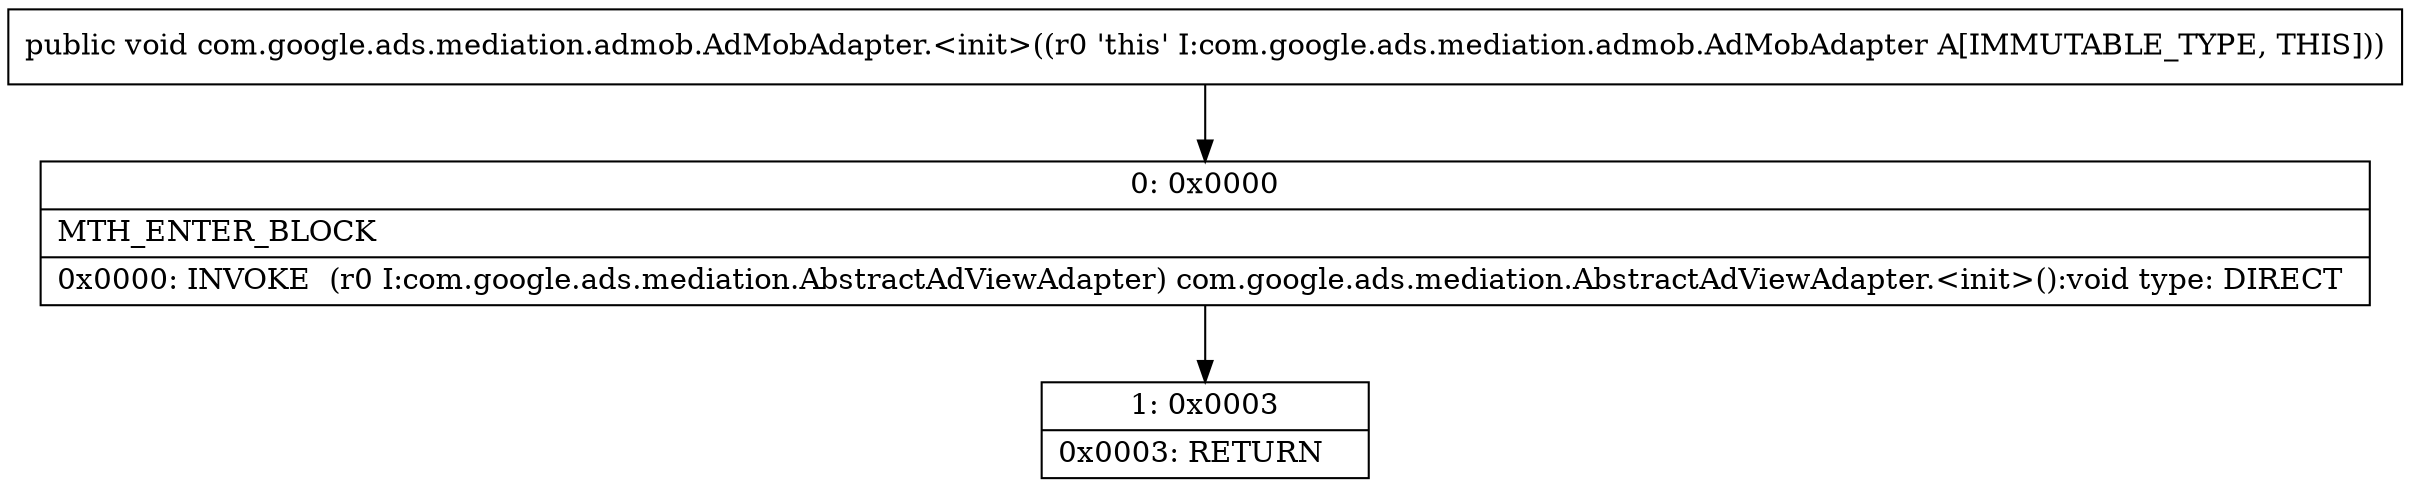 digraph "CFG forcom.google.ads.mediation.admob.AdMobAdapter.\<init\>()V" {
Node_0 [shape=record,label="{0\:\ 0x0000|MTH_ENTER_BLOCK\l|0x0000: INVOKE  (r0 I:com.google.ads.mediation.AbstractAdViewAdapter) com.google.ads.mediation.AbstractAdViewAdapter.\<init\>():void type: DIRECT \l}"];
Node_1 [shape=record,label="{1\:\ 0x0003|0x0003: RETURN   \l}"];
MethodNode[shape=record,label="{public void com.google.ads.mediation.admob.AdMobAdapter.\<init\>((r0 'this' I:com.google.ads.mediation.admob.AdMobAdapter A[IMMUTABLE_TYPE, THIS])) }"];
MethodNode -> Node_0;
Node_0 -> Node_1;
}

